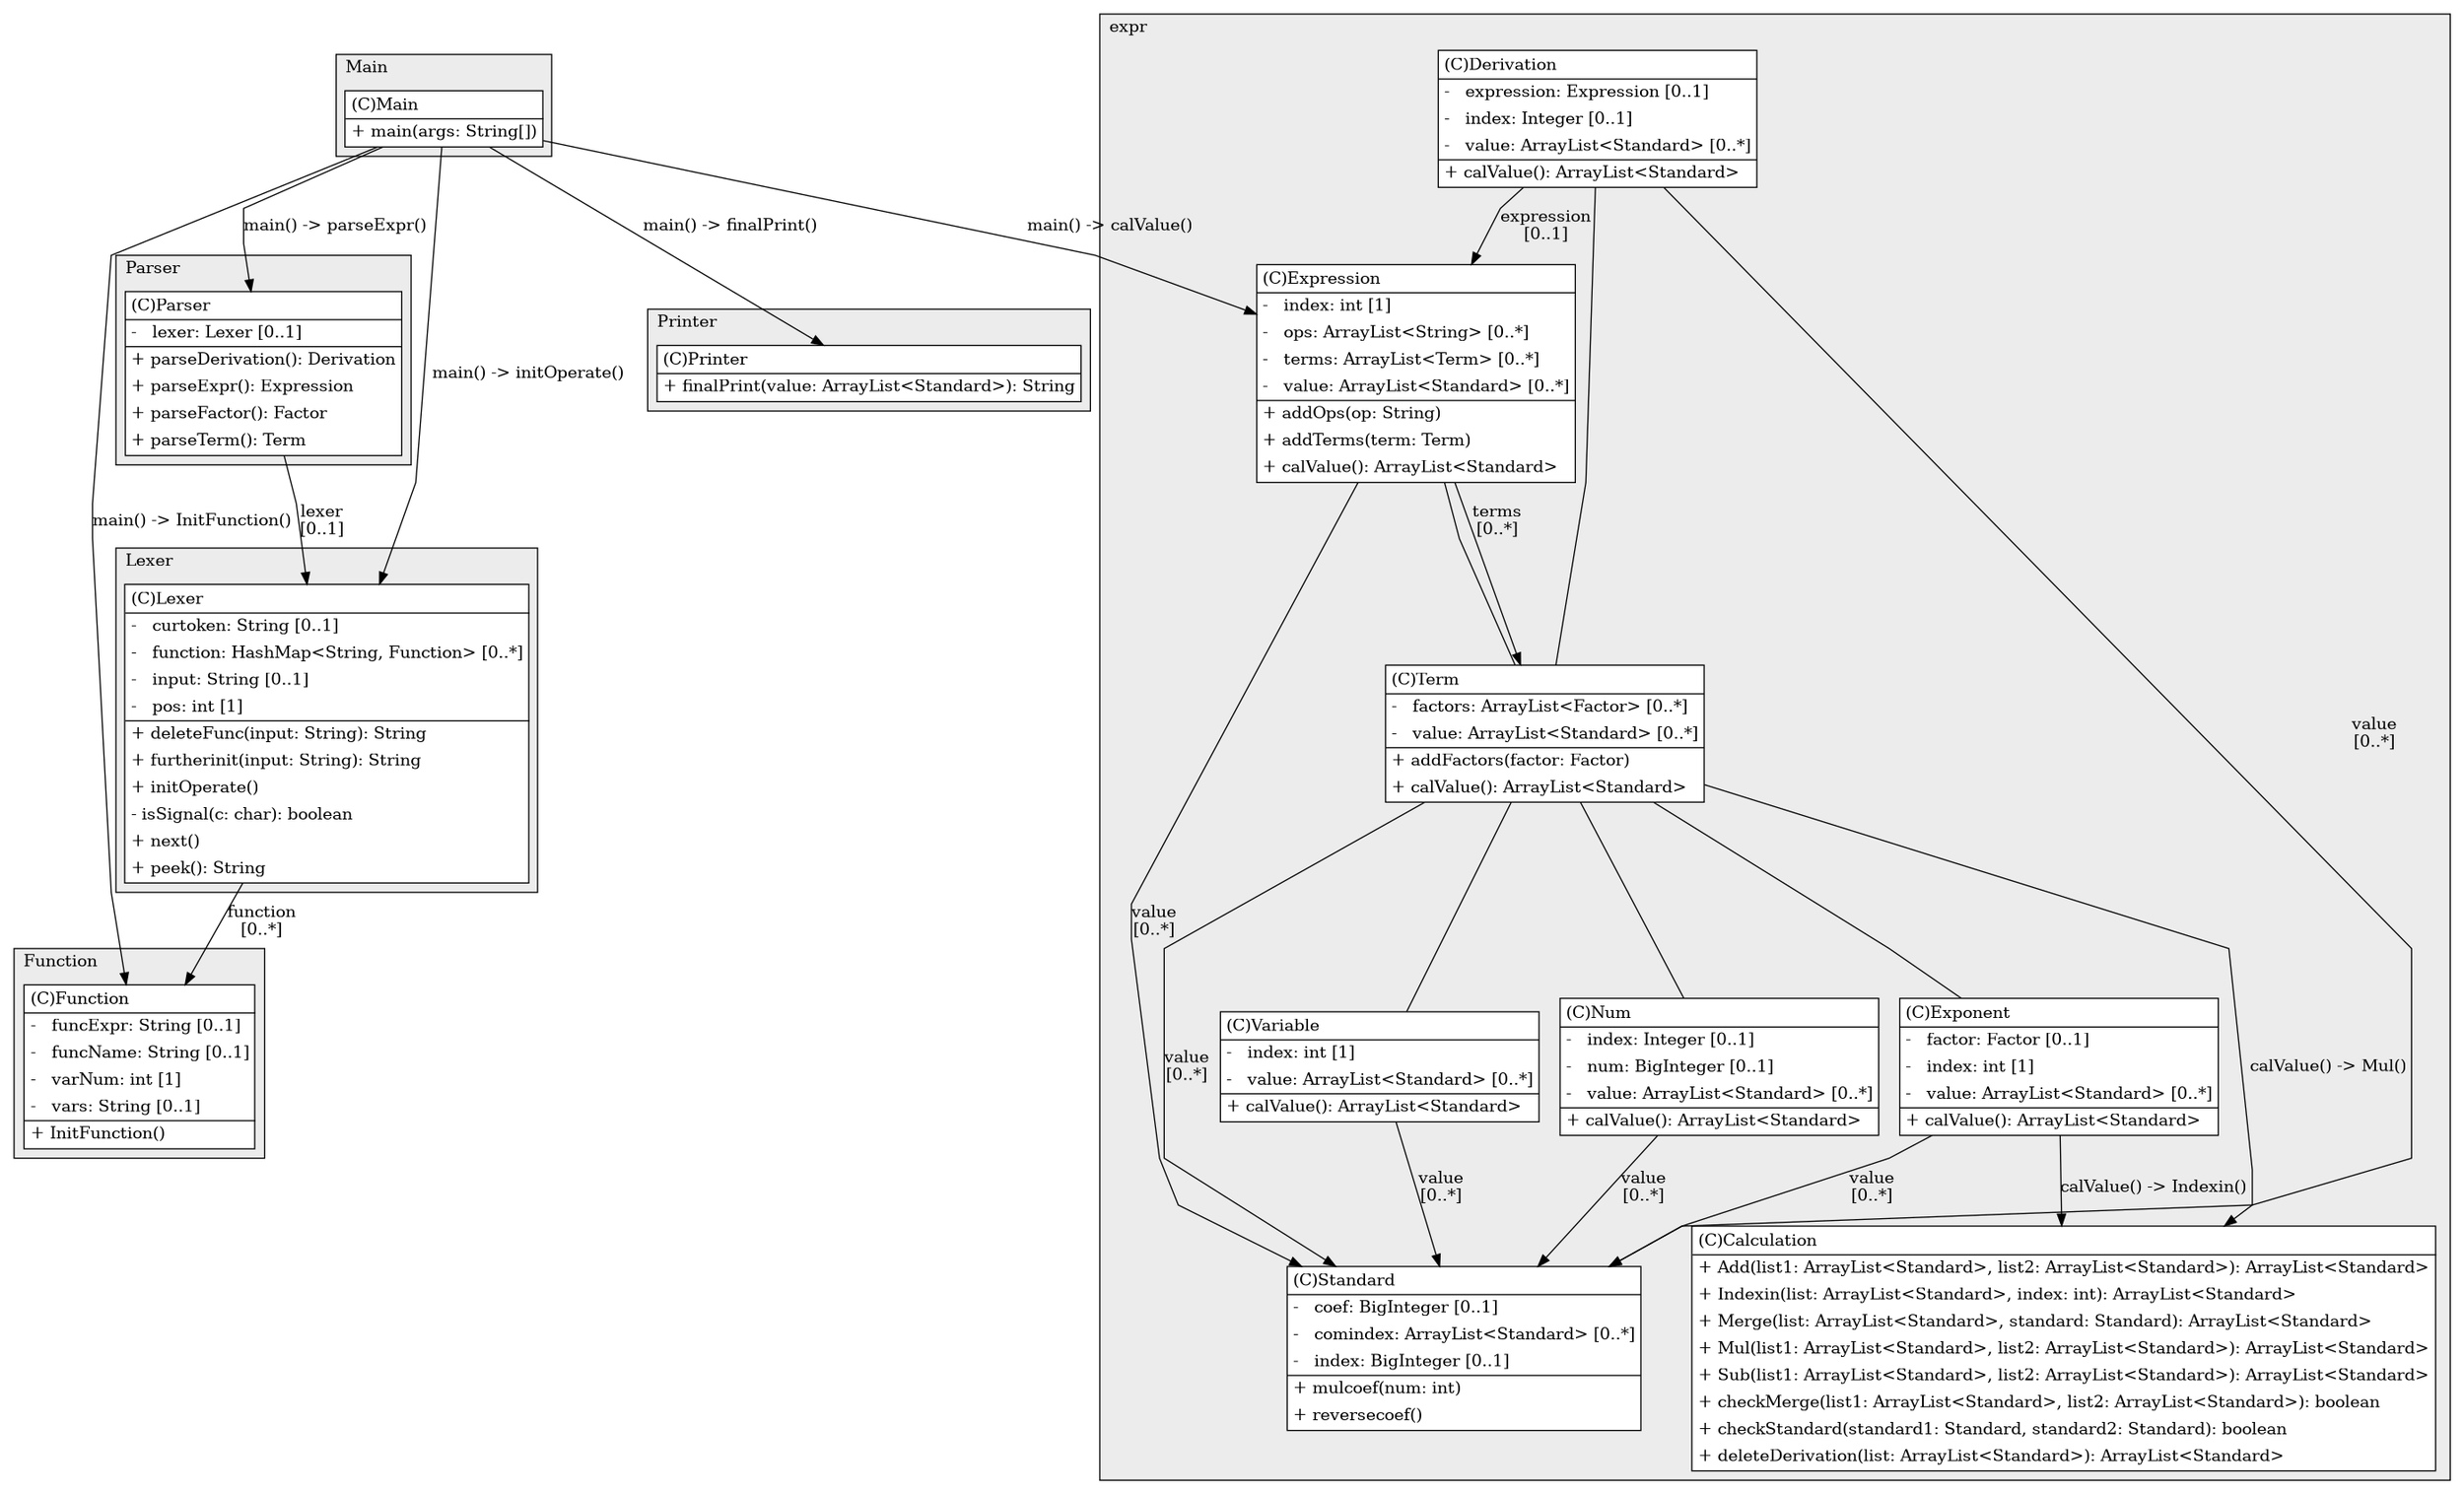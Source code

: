 @startuml

/' diagram meta data start
config=StructureConfiguration;
{
  "projectClassification": {
    "searchMode": "OpenProject", // OpenProject, AllProjects
    "includedProjects": "",
    "pathEndKeywords": "*.impl",
    "isClientPath": "",
    "isClientName": "",
    "isTestPath": "",
    "isTestName": "",
    "isMappingPath": "",
    "isMappingName": "",
    "isDataAccessPath": "",
    "isDataAccessName": "",
    "isDataStructurePath": "",
    "isDataStructureName": "",
    "isInterfaceStructuresPath": "",
    "isInterfaceStructuresName": "",
    "isEntryPointPath": "",
    "isEntryPointName": "",
    "treatFinalFieldsAsMandatory": false
  },
  "graphRestriction": {
    "classPackageExcludeFilter": "",
    "classPackageIncludeFilter": "",
    "classNameExcludeFilter": "",
    "classNameIncludeFilter": "",
    "methodNameExcludeFilter": "",
    "methodNameIncludeFilter": "",
    "removeByInheritance": "", // inheritance/annotation based filtering is done in a second step
    "removeByAnnotation": "",
    "removeByClassPackage": "", // cleanup the graph after inheritance/annotation based filtering is done
    "removeByClassName": "",
    "cutMappings": false,
    "cutEnum": true,
    "cutTests": true,
    "cutClient": true,
    "cutDataAccess": false,
    "cutInterfaceStructures": false,
    "cutDataStructures": false,
    "cutGetterAndSetter": true,
    "cutConstructors": true
  },
  "graphTraversal": {
    "forwardDepth": 6,
    "backwardDepth": 6,
    "classPackageExcludeFilter": "",
    "classPackageIncludeFilter": "",
    "classNameExcludeFilter": "",
    "classNameIncludeFilter": "",
    "methodNameExcludeFilter": "",
    "methodNameIncludeFilter": "",
    "hideMappings": false,
    "hideDataStructures": false,
    "hidePrivateMethods": true,
    "hideInterfaceCalls": true, // indirection: implementation -> interface (is hidden) -> implementation
    "onlyShowApplicationEntryPoints": false, // root node is included
    "useMethodCallsForStructureDiagram": "ForwardOnly" // ForwardOnly, BothDirections, No
  },
  "details": {
    "aggregation": "GroupByClass", // ByClass, GroupByClass, None
    "showClassGenericTypes": true,
    "showMethods": true,
    "showMethodParameterNames": true,
    "showMethodParameterTypes": true,
    "showMethodReturnType": true,
    "showPackageLevels": 2,
    "showDetailedClassStructure": true
  },
  "rootClass": "Main",
  "extensionCallbackMethod": "" // qualified.class.name#methodName - signature: public static String method(String)
}
diagram meta data end '/



digraph g {
    rankdir="TB"
    splines=polyline
    

'nodes 
subgraph cluster_1349935098 { 
   	label=Printer
	labeljust=l
	fillcolor="#ececec"
	style=filled
   
   Printer1349935098[
	label=<<TABLE BORDER="1" CELLBORDER="0" CELLPADDING="4" CELLSPACING="0">
<TR><TD ALIGN="LEFT" >(C)Printer</TD></TR>
<HR/>
<TR><TD ALIGN="LEFT" >+ finalPrint(value: ArrayList&lt;Standard&gt;): String</TD></TR>
</TABLE>>
	style=filled
	margin=0
	shape=plaintext
	fillcolor="#FFFFFF"
];
} 

subgraph cluster_1445582840 { 
   	label=Function
	labeljust=l
	fillcolor="#ececec"
	style=filled
   
   Function1445582840[
	label=<<TABLE BORDER="1" CELLBORDER="0" CELLPADDING="4" CELLSPACING="0">
<TR><TD ALIGN="LEFT" >(C)Function</TD></TR>
<HR/>
<TR><TD ALIGN="LEFT" >-   funcExpr: String [0..1]</TD></TR>
<TR><TD ALIGN="LEFT" >-   funcName: String [0..1]</TD></TR>
<TR><TD ALIGN="LEFT" >-   varNum: int [1]</TD></TR>
<TR><TD ALIGN="LEFT" >-   vars: String [0..1]</TD></TR>
<HR/>
<TR><TD ALIGN="LEFT" >+ InitFunction()</TD></TR>
</TABLE>>
	style=filled
	margin=0
	shape=plaintext
	fillcolor="#FFFFFF"
];
} 

subgraph cluster_1911543745 { 
   	label=Parser
	labeljust=l
	fillcolor="#ececec"
	style=filled
   
   Parser1911543745[
	label=<<TABLE BORDER="1" CELLBORDER="0" CELLPADDING="4" CELLSPACING="0">
<TR><TD ALIGN="LEFT" >(C)Parser</TD></TR>
<HR/>
<TR><TD ALIGN="LEFT" >-   lexer: Lexer [0..1]</TD></TR>
<HR/>
<TR><TD ALIGN="LEFT" >+ parseDerivation(): Derivation</TD></TR>
<TR><TD ALIGN="LEFT" >+ parseExpr(): Expression</TD></TR>
<TR><TD ALIGN="LEFT" >+ parseFactor(): Factor</TD></TR>
<TR><TD ALIGN="LEFT" >+ parseTerm(): Term</TD></TR>
</TABLE>>
	style=filled
	margin=0
	shape=plaintext
	fillcolor="#FFFFFF"
];
} 

subgraph cluster_2390489 { 
   	label=Main
	labeljust=l
	fillcolor="#ececec"
	style=filled
   
   Main2390489[
	label=<<TABLE BORDER="1" CELLBORDER="0" CELLPADDING="4" CELLSPACING="0">
<TR><TD ALIGN="LEFT" >(C)Main</TD></TR>
<HR/>
<TR><TD ALIGN="LEFT" >+ main(args: String[])</TD></TR>
</TABLE>>
	style=filled
	margin=0
	shape=plaintext
	fillcolor="#FFFFFF"
];
} 

subgraph cluster_3127797 { 
   	label=expr
	labeljust=l
	fillcolor="#ececec"
	style=filled
   
   Calculation3127797[
	label=<<TABLE BORDER="1" CELLBORDER="0" CELLPADDING="4" CELLSPACING="0">
<TR><TD ALIGN="LEFT" >(C)Calculation</TD></TR>
<HR/>
<TR><TD ALIGN="LEFT" >+ Add(list1: ArrayList&lt;Standard&gt;, list2: ArrayList&lt;Standard&gt;): ArrayList&lt;Standard&gt;</TD></TR>
<TR><TD ALIGN="LEFT" >+ Indexin(list: ArrayList&lt;Standard&gt;, index: int): ArrayList&lt;Standard&gt;</TD></TR>
<TR><TD ALIGN="LEFT" >+ Merge(list: ArrayList&lt;Standard&gt;, standard: Standard): ArrayList&lt;Standard&gt;</TD></TR>
<TR><TD ALIGN="LEFT" >+ Mul(list1: ArrayList&lt;Standard&gt;, list2: ArrayList&lt;Standard&gt;): ArrayList&lt;Standard&gt;</TD></TR>
<TR><TD ALIGN="LEFT" >+ Sub(list1: ArrayList&lt;Standard&gt;, list2: ArrayList&lt;Standard&gt;): ArrayList&lt;Standard&gt;</TD></TR>
<TR><TD ALIGN="LEFT" >+ checkMerge(list1: ArrayList&lt;Standard&gt;, list2: ArrayList&lt;Standard&gt;): boolean</TD></TR>
<TR><TD ALIGN="LEFT" >+ checkStandard(standard1: Standard, standard2: Standard): boolean</TD></TR>
<TR><TD ALIGN="LEFT" >+ deleteDerivation(list: ArrayList&lt;Standard&gt;): ArrayList&lt;Standard&gt;</TD></TR>
</TABLE>>
	style=filled
	margin=0
	shape=plaintext
	fillcolor="#FFFFFF"
];

Derivation3127797[
	label=<<TABLE BORDER="1" CELLBORDER="0" CELLPADDING="4" CELLSPACING="0">
<TR><TD ALIGN="LEFT" >(C)Derivation</TD></TR>
<HR/>
<TR><TD ALIGN="LEFT" >-   expression: Expression [0..1]</TD></TR>
<TR><TD ALIGN="LEFT" >-   index: Integer [0..1]</TD></TR>
<TR><TD ALIGN="LEFT" >-   value: ArrayList&lt;Standard&gt; [0..*]</TD></TR>
<HR/>
<TR><TD ALIGN="LEFT" >+ calValue(): ArrayList&lt;Standard&gt;</TD></TR>
</TABLE>>
	style=filled
	margin=0
	shape=plaintext
	fillcolor="#FFFFFF"
];

Exponent3127797[
	label=<<TABLE BORDER="1" CELLBORDER="0" CELLPADDING="4" CELLSPACING="0">
<TR><TD ALIGN="LEFT" >(C)Exponent</TD></TR>
<HR/>
<TR><TD ALIGN="LEFT" >-   factor: Factor [0..1]</TD></TR>
<TR><TD ALIGN="LEFT" >-   index: int [1]</TD></TR>
<TR><TD ALIGN="LEFT" >-   value: ArrayList&lt;Standard&gt; [0..*]</TD></TR>
<HR/>
<TR><TD ALIGN="LEFT" >+ calValue(): ArrayList&lt;Standard&gt;</TD></TR>
</TABLE>>
	style=filled
	margin=0
	shape=plaintext
	fillcolor="#FFFFFF"
];

Expression3127797[
	label=<<TABLE BORDER="1" CELLBORDER="0" CELLPADDING="4" CELLSPACING="0">
<TR><TD ALIGN="LEFT" >(C)Expression</TD></TR>
<HR/>
<TR><TD ALIGN="LEFT" >-   index: int [1]</TD></TR>
<TR><TD ALIGN="LEFT" >-   ops: ArrayList&lt;String&gt; [0..*]</TD></TR>
<TR><TD ALIGN="LEFT" >-   terms: ArrayList&lt;Term&gt; [0..*]</TD></TR>
<TR><TD ALIGN="LEFT" >-   value: ArrayList&lt;Standard&gt; [0..*]</TD></TR>
<HR/>
<TR><TD ALIGN="LEFT" >+ addOps(op: String)</TD></TR>
<TR><TD ALIGN="LEFT" >+ addTerms(term: Term)</TD></TR>
<TR><TD ALIGN="LEFT" >+ calValue(): ArrayList&lt;Standard&gt;</TD></TR>
</TABLE>>
	style=filled
	margin=0
	shape=plaintext
	fillcolor="#FFFFFF"
];

Num3127797[
	label=<<TABLE BORDER="1" CELLBORDER="0" CELLPADDING="4" CELLSPACING="0">
<TR><TD ALIGN="LEFT" >(C)Num</TD></TR>
<HR/>
<TR><TD ALIGN="LEFT" >-   index: Integer [0..1]</TD></TR>
<TR><TD ALIGN="LEFT" >-   num: BigInteger [0..1]</TD></TR>
<TR><TD ALIGN="LEFT" >-   value: ArrayList&lt;Standard&gt; [0..*]</TD></TR>
<HR/>
<TR><TD ALIGN="LEFT" >+ calValue(): ArrayList&lt;Standard&gt;</TD></TR>
</TABLE>>
	style=filled
	margin=0
	shape=plaintext
	fillcolor="#FFFFFF"
];

Standard3127797[
	label=<<TABLE BORDER="1" CELLBORDER="0" CELLPADDING="4" CELLSPACING="0">
<TR><TD ALIGN="LEFT" >(C)Standard</TD></TR>
<HR/>
<TR><TD ALIGN="LEFT" >-   coef: BigInteger [0..1]</TD></TR>
<TR><TD ALIGN="LEFT" >-   comindex: ArrayList&lt;Standard&gt; [0..*]</TD></TR>
<TR><TD ALIGN="LEFT" >-   index: BigInteger [0..1]</TD></TR>
<HR/>
<TR><TD ALIGN="LEFT" >+ mulcoef(num: int)</TD></TR>
<TR><TD ALIGN="LEFT" >+ reversecoef()</TD></TR>
</TABLE>>
	style=filled
	margin=0
	shape=plaintext
	fillcolor="#FFFFFF"
];

Term3127797[
	label=<<TABLE BORDER="1" CELLBORDER="0" CELLPADDING="4" CELLSPACING="0">
<TR><TD ALIGN="LEFT" >(C)Term</TD></TR>
<HR/>
<TR><TD ALIGN="LEFT" >-   factors: ArrayList&lt;Factor&gt; [0..*]</TD></TR>
<TR><TD ALIGN="LEFT" >-   value: ArrayList&lt;Standard&gt; [0..*]</TD></TR>
<HR/>
<TR><TD ALIGN="LEFT" >+ addFactors(factor: Factor)</TD></TR>
<TR><TD ALIGN="LEFT" >+ calValue(): ArrayList&lt;Standard&gt;</TD></TR>
</TABLE>>
	style=filled
	margin=0
	shape=plaintext
	fillcolor="#FFFFFF"
];

Variable3127797[
	label=<<TABLE BORDER="1" CELLBORDER="0" CELLPADDING="4" CELLSPACING="0">
<TR><TD ALIGN="LEFT" >(C)Variable</TD></TR>
<HR/>
<TR><TD ALIGN="LEFT" >-   index: int [1]</TD></TR>
<TR><TD ALIGN="LEFT" >-   value: ArrayList&lt;Standard&gt; [0..*]</TD></TR>
<HR/>
<TR><TD ALIGN="LEFT" >+ calValue(): ArrayList&lt;Standard&gt;</TD></TR>
</TABLE>>
	style=filled
	margin=0
	shape=plaintext
	fillcolor="#FFFFFF"
];
} 

subgraph cluster_73315052 { 
   	label=Lexer
	labeljust=l
	fillcolor="#ececec"
	style=filled
   
   Lexer73315052[
	label=<<TABLE BORDER="1" CELLBORDER="0" CELLPADDING="4" CELLSPACING="0">
<TR><TD ALIGN="LEFT" >(C)Lexer</TD></TR>
<HR/>
<TR><TD ALIGN="LEFT" >-   curtoken: String [0..1]</TD></TR>
<TR><TD ALIGN="LEFT" >-   function: HashMap&lt;String, Function&gt; [0..*]</TD></TR>
<TR><TD ALIGN="LEFT" >-   input: String [0..1]</TD></TR>
<TR><TD ALIGN="LEFT" >-   pos: int [1]</TD></TR>
<HR/>
<TR><TD ALIGN="LEFT" >+ deleteFunc(input: String): String</TD></TR>
<TR><TD ALIGN="LEFT" >+ furtherinit(input: String): String</TD></TR>
<TR><TD ALIGN="LEFT" >+ initOperate()</TD></TR>
<TR><TD ALIGN="LEFT" >- isSignal(c: char): boolean</TD></TR>
<TR><TD ALIGN="LEFT" >+ next()</TD></TR>
<TR><TD ALIGN="LEFT" >+ peek(): String</TD></TR>
</TABLE>>
	style=filled
	margin=0
	shape=plaintext
	fillcolor="#FFFFFF"
];
} 

'edges    
Derivation3127797 -> Expression3127797[label="expression
[0..1]"];
Derivation3127797 -> Standard3127797[label="value
[0..*]"];
Exponent3127797 -> Calculation3127797[label="calValue() -> Indexin()"];
Exponent3127797 -> Standard3127797[label="value
[0..*]"];
Expression3127797 -> Standard3127797[label="value
[0..*]"];
Expression3127797 -> Term3127797[label="terms
[0..*]"];
Lexer73315052 -> Function1445582840[label="function
[0..*]"];
Main2390489 -> Expression3127797[label="main() -> calValue()"];
Main2390489 -> Function1445582840[label="main() -> InitFunction()"];
Main2390489 -> Lexer73315052[label="main() -> initOperate()"];
Main2390489 -> Parser1911543745[label="main() -> parseExpr()"];
Main2390489 -> Printer1349935098[label="main() -> finalPrint()"];
Num3127797 -> Standard3127797[label="value
[0..*]"];
Parser1911543745 -> Lexer73315052[label="lexer
[0..1]"];
Term3127797 -> Calculation3127797[label="calValue() -> Mul()"];
Term3127797 -> Derivation3127797[arrowhead=none];
Term3127797 -> Exponent3127797[arrowhead=none];
Term3127797 -> Expression3127797[arrowhead=none];
Term3127797 -> Num3127797[arrowhead=none];
Term3127797 -> Standard3127797[label="value
[0..*]"];
Term3127797 -> Variable3127797[arrowhead=none];
Variable3127797 -> Standard3127797[label="value
[0..*]"];
    
}
@enduml